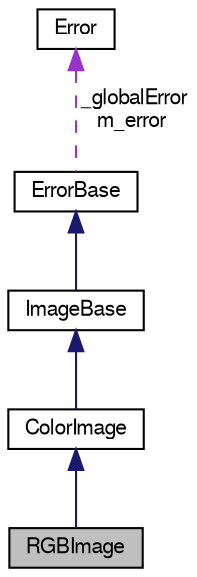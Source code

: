 digraph "RGBImage"
{
  bgcolor="transparent";
  edge [fontname="FreeSans",fontsize="10",labelfontname="FreeSans",labelfontsize="10"];
  node [fontname="FreeSans",fontsize="10",shape=record];
  Node1 [label="RGBImage",height=0.2,width=0.4,color="black", fillcolor="grey75", style="filled" fontcolor="black"];
  Node2 -> Node1 [dir="back",color="midnightblue",fontsize="10",style="solid",fontname="FreeSans"];
  Node2 [label="ColorImage",height=0.2,width=0.4,color="black",URL="$class_color_image.html"];
  Node3 -> Node2 [dir="back",color="midnightblue",fontsize="10",style="solid",fontname="FreeSans"];
  Node3 [label="ImageBase",height=0.2,width=0.4,color="black",URL="$class_image_base.html"];
  Node4 -> Node3 [dir="back",color="midnightblue",fontsize="10",style="solid",fontname="FreeSans"];
  Node4 [label="ErrorBase",height=0.2,width=0.4,color="black",URL="$class_error_base.html"];
  Node5 -> Node4 [dir="back",color="darkorchid3",fontsize="10",style="dashed",label=" _globalError\nm_error" ,fontname="FreeSans"];
  Node5 [label="Error",height=0.2,width=0.4,color="black",URL="$class_error.html"];
}
